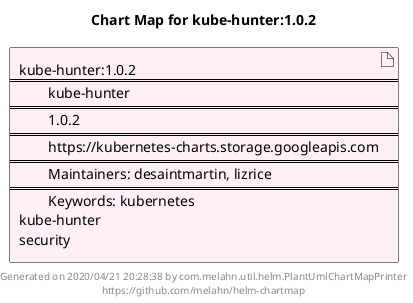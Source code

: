 @startuml
skinparam linetype ortho
skinparam backgroundColor white
skinparam usecaseBorderColor black
skinparam usecaseArrowColor LightSlateGray
skinparam artifactBorderColor black
skinparam artifactArrowColor LightSlateGray

title Chart Map for kube-hunter:1.0.2

'There is one referenced Helm Chart
artifact "kube-hunter:1.0.2\n====\n\tkube-hunter\n====\n\t1.0.2\n====\n\thttps://kubernetes-charts.storage.googleapis.com\n====\n\tMaintainers: desaintmartin, lizrice\n====\n\tKeywords: kubernetes\nkube-hunter\nsecurity" as kube_hunter_1_0_2 #LavenderBlush

'There are 0 referenced Docker Images

'Chart Dependencies

center footer Generated on 2020/04/21 20:28:38 by com.melahn.util.helm.PlantUmlChartMapPrinter\nhttps://github.com/melahn/helm-chartmap
@enduml

